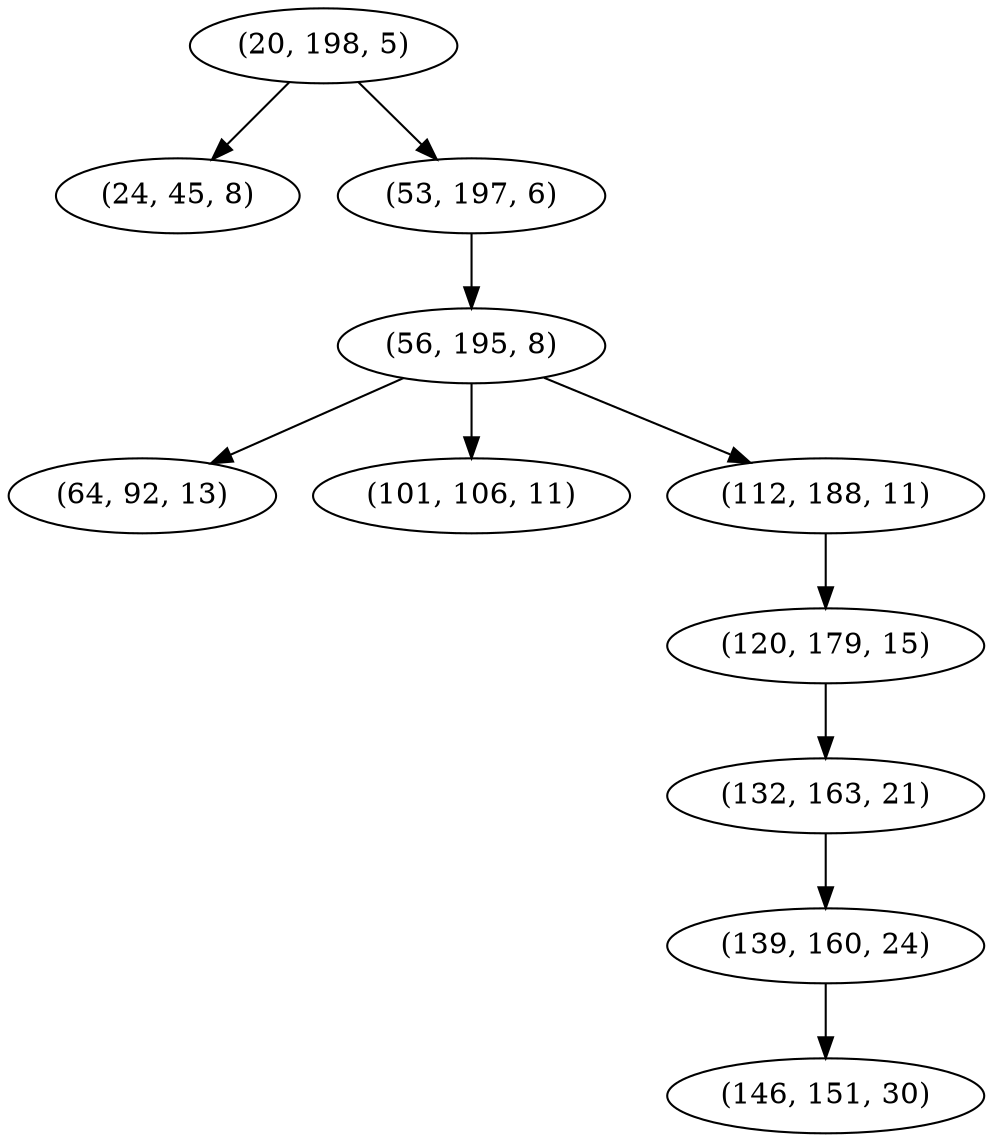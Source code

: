 digraph tree {
    "(20, 198, 5)";
    "(24, 45, 8)";
    "(53, 197, 6)";
    "(56, 195, 8)";
    "(64, 92, 13)";
    "(101, 106, 11)";
    "(112, 188, 11)";
    "(120, 179, 15)";
    "(132, 163, 21)";
    "(139, 160, 24)";
    "(146, 151, 30)";
    "(20, 198, 5)" -> "(24, 45, 8)";
    "(20, 198, 5)" -> "(53, 197, 6)";
    "(53, 197, 6)" -> "(56, 195, 8)";
    "(56, 195, 8)" -> "(64, 92, 13)";
    "(56, 195, 8)" -> "(101, 106, 11)";
    "(56, 195, 8)" -> "(112, 188, 11)";
    "(112, 188, 11)" -> "(120, 179, 15)";
    "(120, 179, 15)" -> "(132, 163, 21)";
    "(132, 163, 21)" -> "(139, 160, 24)";
    "(139, 160, 24)" -> "(146, 151, 30)";
}
